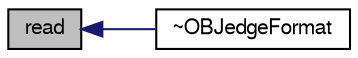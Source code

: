 digraph "read"
{
  bgcolor="transparent";
  edge [fontname="FreeSans",fontsize="10",labelfontname="FreeSans",labelfontsize="10"];
  node [fontname="FreeSans",fontsize="10",shape=record];
  rankdir="LR";
  Node267 [label="read",height=0.2,width=0.4,color="black", fillcolor="grey75", style="filled", fontcolor="black"];
  Node267 -> Node268 [dir="back",color="midnightblue",fontsize="10",style="solid",fontname="FreeSans"];
  Node268 [label="~OBJedgeFormat",height=0.2,width=0.4,color="black",URL="$a21774.html#afd0a7abd7b5e22feb5adf60bf3f0930a",tooltip="Destructor. "];
}
